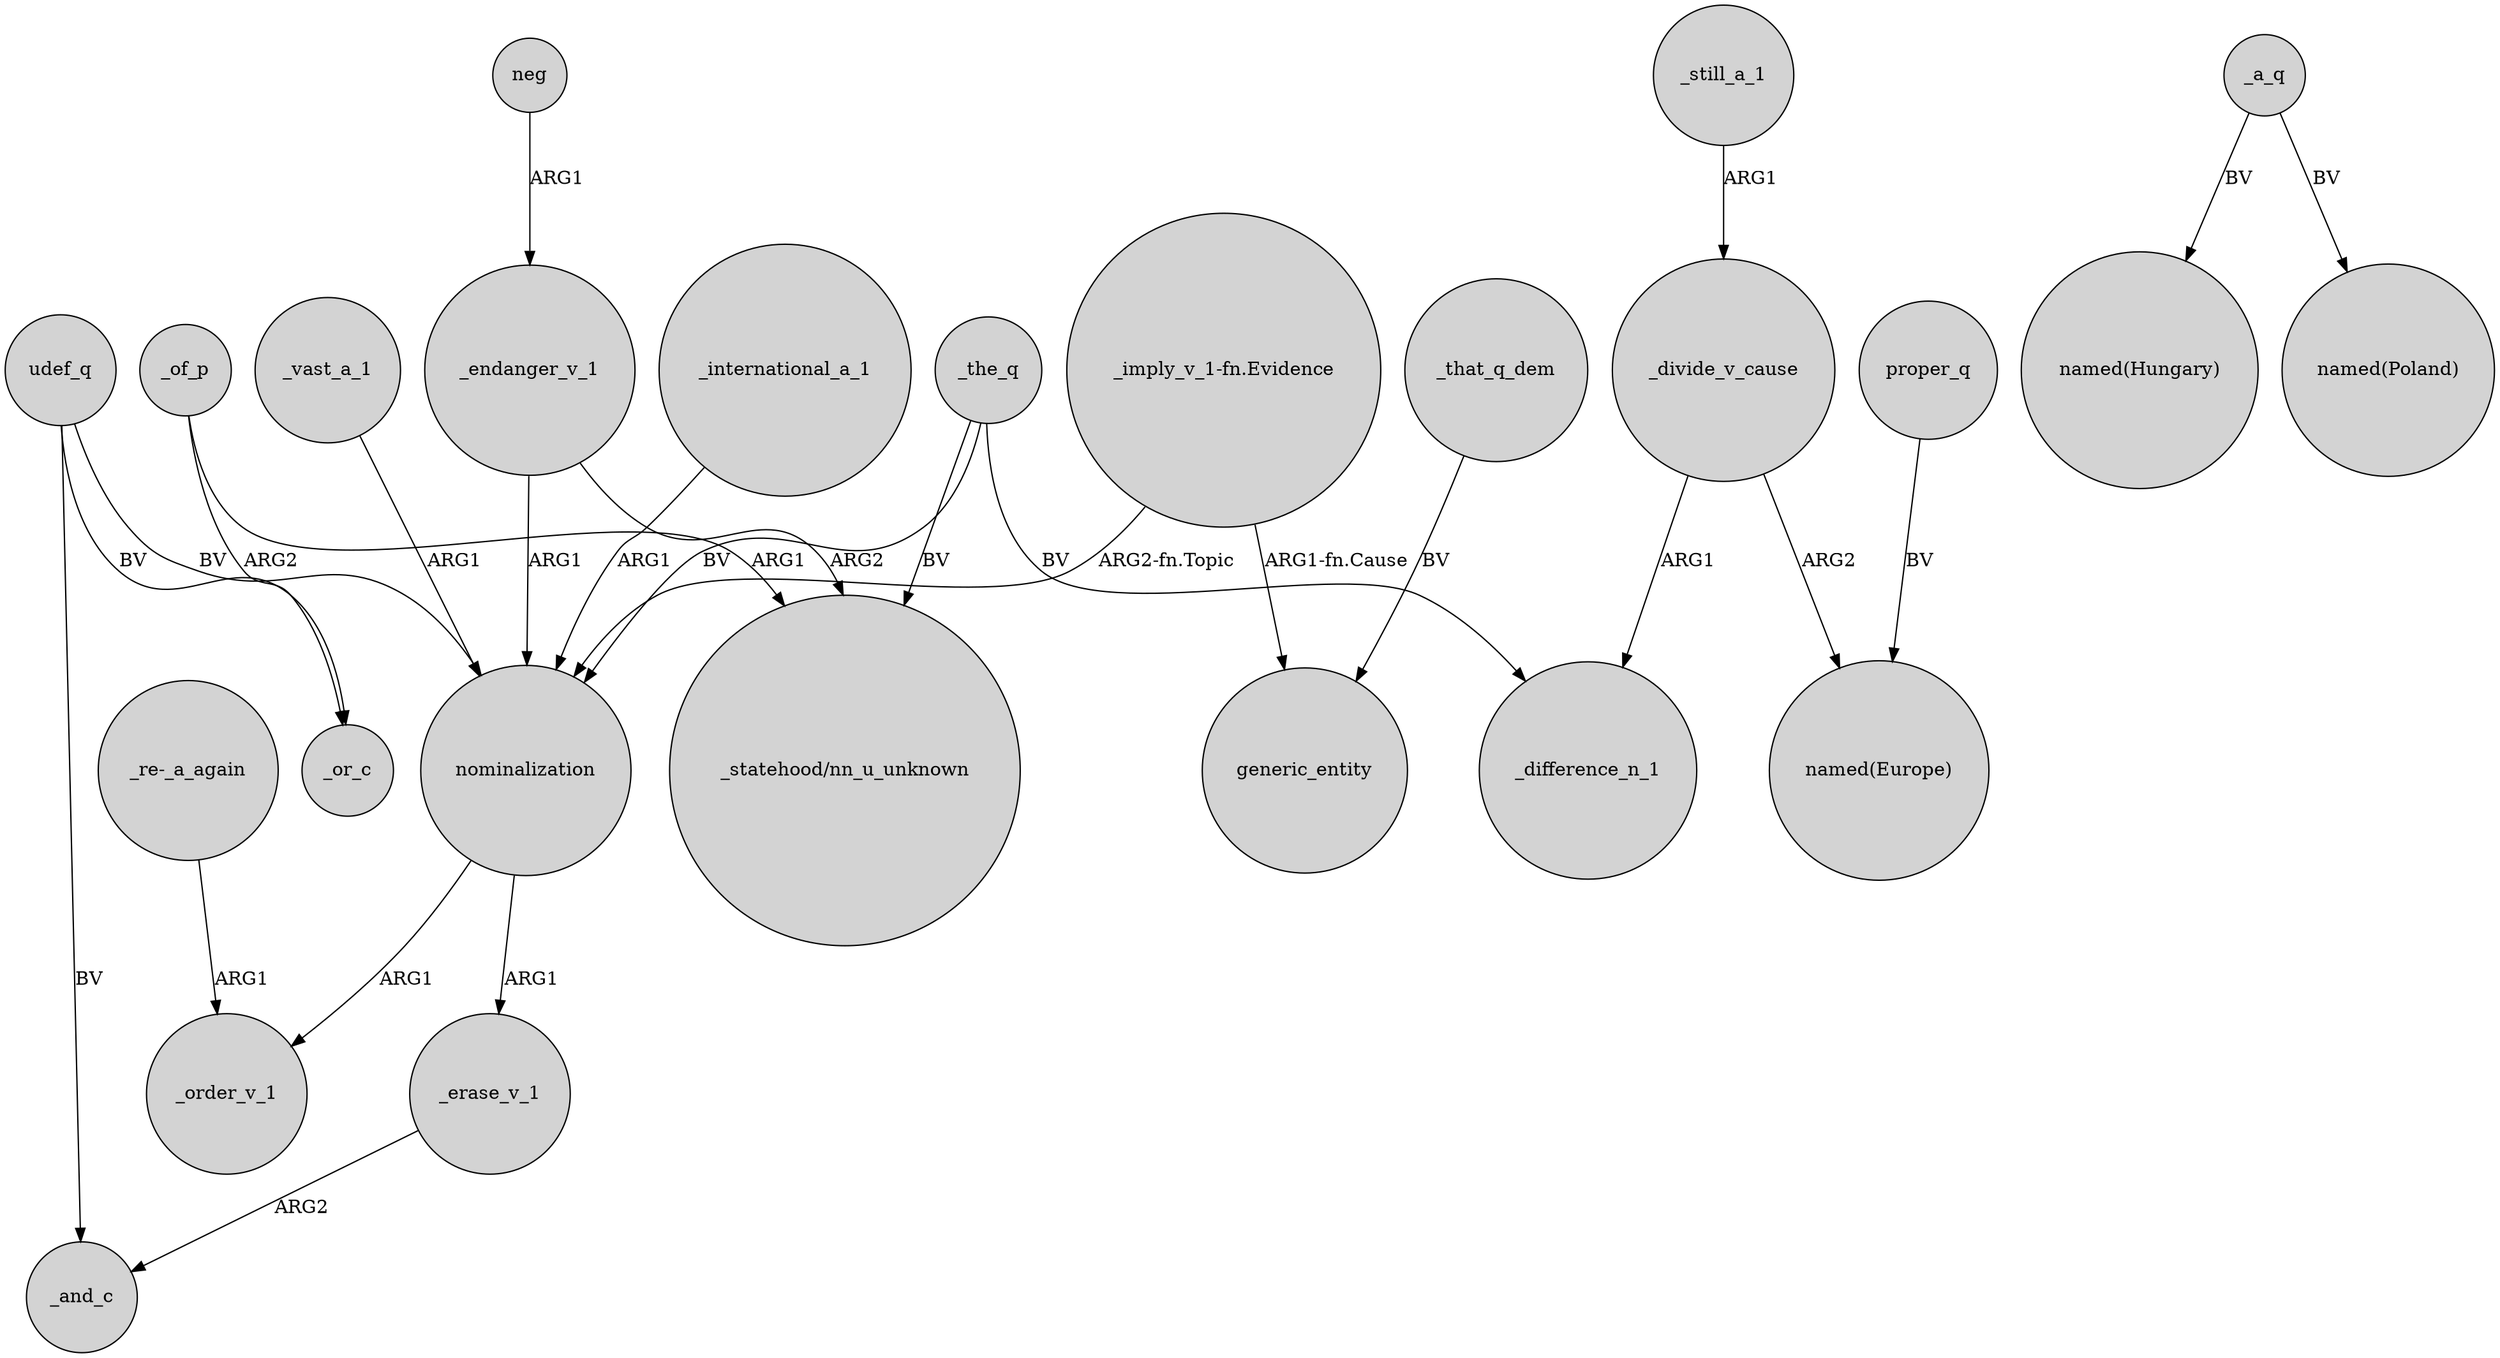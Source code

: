 digraph {
	node [shape=circle style=filled]
	_international_a_1 -> nominalization [label=ARG1]
	_that_q_dem -> generic_entity [label=BV]
	"_re-_a_again" -> _order_v_1 [label=ARG1]
	udef_q -> _or_c [label=BV]
	neg -> _endanger_v_1 [label=ARG1]
	_divide_v_cause -> "named(Europe)" [label=ARG2]
	_the_q -> _difference_n_1 [label=BV]
	_of_p -> _or_c [label=ARG2]
	_a_q -> "named(Hungary)" [label=BV]
	proper_q -> "named(Europe)" [label=BV]
	_a_q -> "named(Poland)" [label=BV]
	_of_p -> "_statehood/nn_u_unknown" [label=ARG1]
	udef_q -> nominalization [label=BV]
	"_imply_v_1-fn.Evidence" -> nominalization [label="ARG2-fn.Topic"]
	_endanger_v_1 -> nominalization [label=ARG1]
	nominalization -> _order_v_1 [label=ARG1]
	_the_q -> "_statehood/nn_u_unknown" [label=BV]
	nominalization -> _erase_v_1 [label=ARG1]
	_still_a_1 -> _divide_v_cause [label=ARG1]
	_endanger_v_1 -> "_statehood/nn_u_unknown" [label=ARG2]
	udef_q -> _and_c [label=BV]
	"_imply_v_1-fn.Evidence" -> generic_entity [label="ARG1-fn.Cause"]
	_vast_a_1 -> nominalization [label=ARG1]
	_erase_v_1 -> _and_c [label=ARG2]
	_divide_v_cause -> _difference_n_1 [label=ARG1]
	_the_q -> nominalization [label=BV]
}
